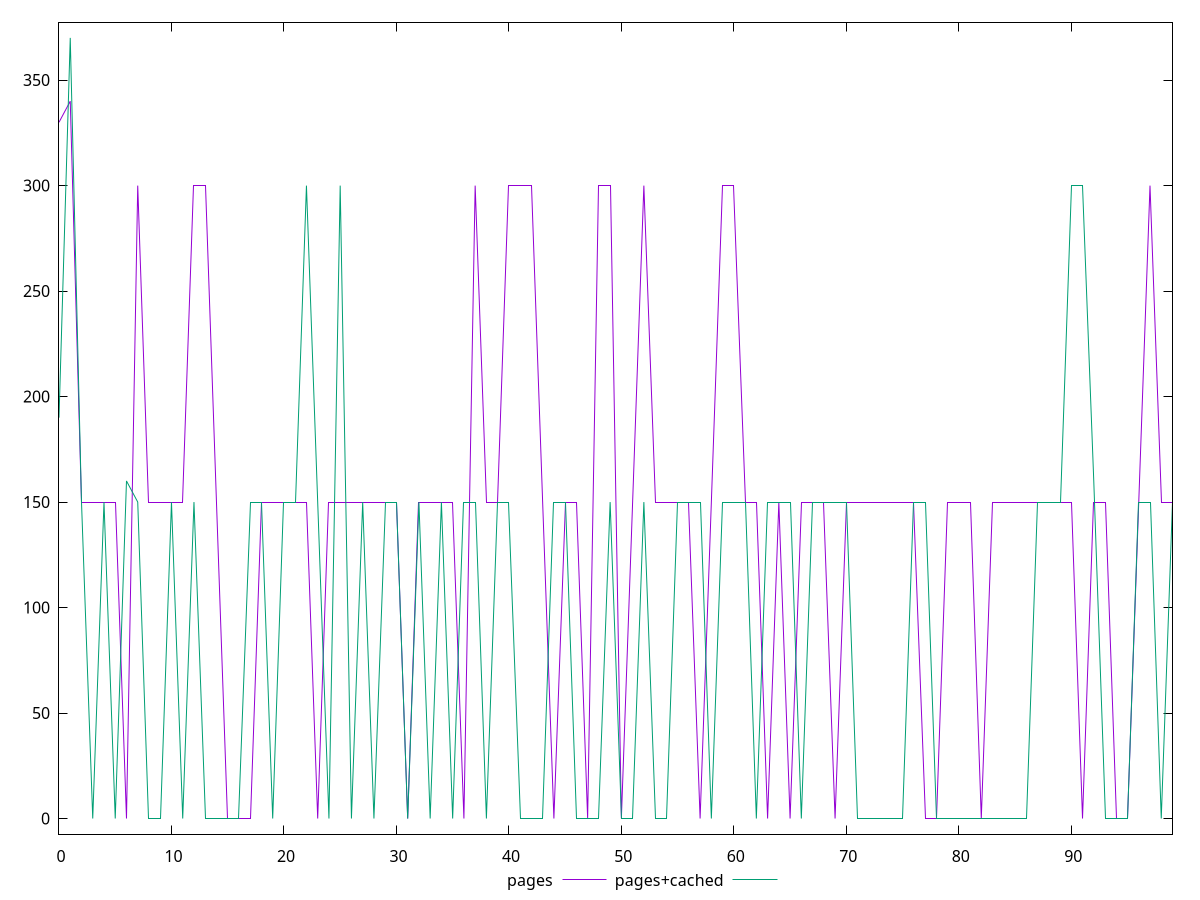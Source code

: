 reset

$pages <<EOF
0 330
1 340
2 150
3 150
4 150
5 150
6 0
7 300
8 150
9 150
10 150
11 150
12 300
13 300
14 150
15 0
16 0
17 0
18 150
19 150
20 150
21 150
22 150
23 0
24 150
25 150
26 150
27 150
28 150
29 150
30 150
31 0
32 150
33 150
34 150
35 150
36 0
37 300
38 150
39 150
40 300
41 300
42 300
43 150
44 0
45 150
46 150
47 0
48 300
49 300
50 0
51 150
52 300
53 150
54 150
55 150
56 150
57 0
58 150
59 300
60 300
61 150
62 150
63 0
64 150
65 0
66 150
67 150
68 150
69 0
70 150
71 150
72 150
73 150
74 150
75 150
76 150
77 0
78 0
79 150
80 150
81 150
82 0
83 150
84 150
85 150
86 150
87 150
88 150
89 150
90 150
91 0
92 150
93 150
94 0
95 0
96 150
97 300
98 150
99 150
EOF

$pagesCached <<EOF
0 190
1 370
2 150
3 0
4 150
5 0
6 160
7 150
8 0
9 0
10 150
11 0
12 150
13 0
14 0
15 0
16 0
17 150
18 150
19 0
20 150
21 150
22 300
23 150
24 0
25 300
26 0
27 150
28 0
29 150
30 150
31 0
32 150
33 0
34 150
35 0
36 150
37 150
38 0
39 150
40 150
41 0
42 0
43 0
44 150
45 150
46 0
47 0
48 0
49 150
50 0
51 0
52 150
53 0
54 0
55 150
56 150
57 150
58 0
59 150
60 150
61 150
62 0
63 150
64 150
65 150
66 0
67 150
68 150
69 150
70 150
71 0
72 0
73 0
74 0
75 0
76 150
77 150
78 0
79 0
80 0
81 0
82 0
83 0
84 0
85 0
86 0
87 150
88 150
89 150
90 300
91 300
92 160
93 0
94 0
95 0
96 150
97 150
98 0
99 150
EOF

set key outside below
set xrange [0:99]
set yrange [-7.4:377.4]
set trange [-7.4:377.4]
set terminal svg size 640, 520 enhanced background rgb 'white'
set output "report_00019_2021-02-10T18-14-37.922Z//uses-http2/comparison/line/0_vs_1.svg"

plot $pages title "pages" with line, \
     $pagesCached title "pages+cached" with line

reset
